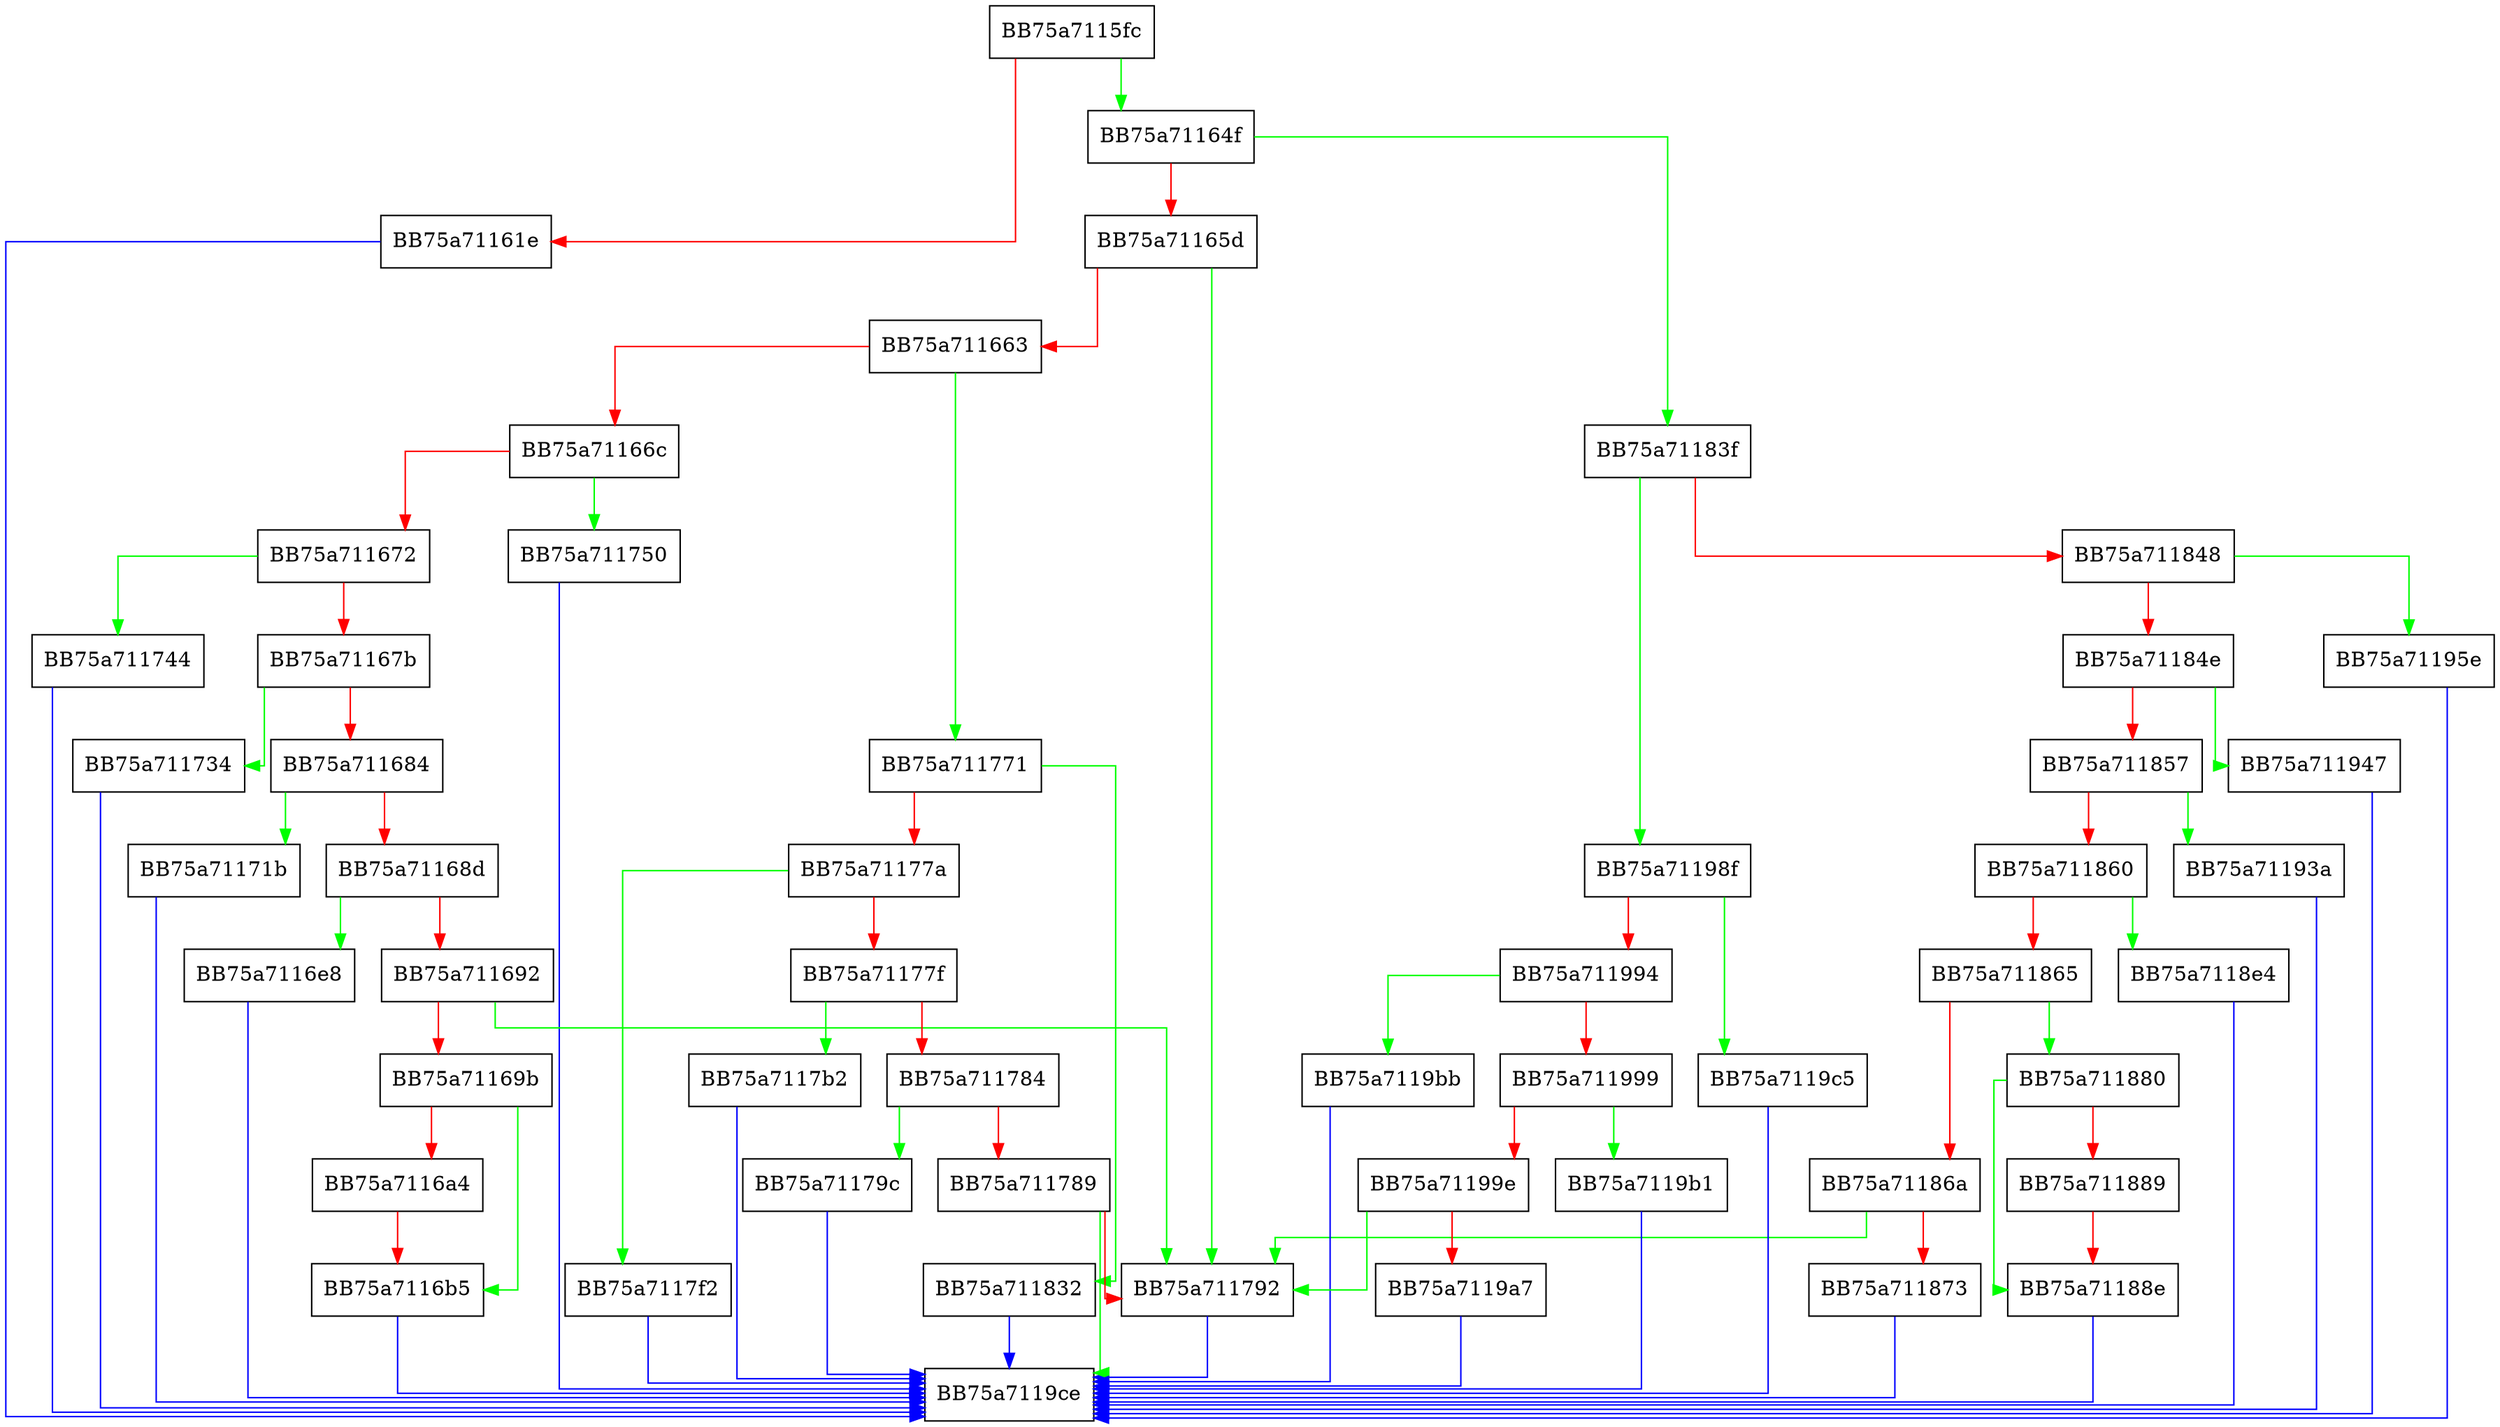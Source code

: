 digraph sqlite3_config {
  node [shape="box"];
  graph [splines=ortho];
  BB75a7115fc -> BB75a71164f [color="green"];
  BB75a7115fc -> BB75a71161e [color="red"];
  BB75a71161e -> BB75a7119ce [color="blue"];
  BB75a71164f -> BB75a71183f [color="green"];
  BB75a71164f -> BB75a71165d [color="red"];
  BB75a71165d -> BB75a711792 [color="green"];
  BB75a71165d -> BB75a711663 [color="red"];
  BB75a711663 -> BB75a711771 [color="green"];
  BB75a711663 -> BB75a71166c [color="red"];
  BB75a71166c -> BB75a711750 [color="green"];
  BB75a71166c -> BB75a711672 [color="red"];
  BB75a711672 -> BB75a711744 [color="green"];
  BB75a711672 -> BB75a71167b [color="red"];
  BB75a71167b -> BB75a711734 [color="green"];
  BB75a71167b -> BB75a711684 [color="red"];
  BB75a711684 -> BB75a71171b [color="green"];
  BB75a711684 -> BB75a71168d [color="red"];
  BB75a71168d -> BB75a7116e8 [color="green"];
  BB75a71168d -> BB75a711692 [color="red"];
  BB75a711692 -> BB75a711792 [color="green"];
  BB75a711692 -> BB75a71169b [color="red"];
  BB75a71169b -> BB75a7116b5 [color="green"];
  BB75a71169b -> BB75a7116a4 [color="red"];
  BB75a7116a4 -> BB75a7116b5 [color="red"];
  BB75a7116b5 -> BB75a7119ce [color="blue"];
  BB75a7116e8 -> BB75a7119ce [color="blue"];
  BB75a71171b -> BB75a7119ce [color="blue"];
  BB75a711734 -> BB75a7119ce [color="blue"];
  BB75a711744 -> BB75a7119ce [color="blue"];
  BB75a711750 -> BB75a7119ce [color="blue"];
  BB75a711771 -> BB75a711832 [color="green"];
  BB75a711771 -> BB75a71177a [color="red"];
  BB75a71177a -> BB75a7117f2 [color="green"];
  BB75a71177a -> BB75a71177f [color="red"];
  BB75a71177f -> BB75a7117b2 [color="green"];
  BB75a71177f -> BB75a711784 [color="red"];
  BB75a711784 -> BB75a71179c [color="green"];
  BB75a711784 -> BB75a711789 [color="red"];
  BB75a711789 -> BB75a7119ce [color="green"];
  BB75a711789 -> BB75a711792 [color="red"];
  BB75a711792 -> BB75a7119ce [color="blue"];
  BB75a71179c -> BB75a7119ce [color="blue"];
  BB75a7117b2 -> BB75a7119ce [color="blue"];
  BB75a7117f2 -> BB75a7119ce [color="blue"];
  BB75a711832 -> BB75a7119ce [color="blue"];
  BB75a71183f -> BB75a71198f [color="green"];
  BB75a71183f -> BB75a711848 [color="red"];
  BB75a711848 -> BB75a71195e [color="green"];
  BB75a711848 -> BB75a71184e [color="red"];
  BB75a71184e -> BB75a711947 [color="green"];
  BB75a71184e -> BB75a711857 [color="red"];
  BB75a711857 -> BB75a71193a [color="green"];
  BB75a711857 -> BB75a711860 [color="red"];
  BB75a711860 -> BB75a7118e4 [color="green"];
  BB75a711860 -> BB75a711865 [color="red"];
  BB75a711865 -> BB75a711880 [color="green"];
  BB75a711865 -> BB75a71186a [color="red"];
  BB75a71186a -> BB75a711792 [color="green"];
  BB75a71186a -> BB75a711873 [color="red"];
  BB75a711873 -> BB75a7119ce [color="blue"];
  BB75a711880 -> BB75a71188e [color="green"];
  BB75a711880 -> BB75a711889 [color="red"];
  BB75a711889 -> BB75a71188e [color="red"];
  BB75a71188e -> BB75a7119ce [color="blue"];
  BB75a7118e4 -> BB75a7119ce [color="blue"];
  BB75a71193a -> BB75a7119ce [color="blue"];
  BB75a711947 -> BB75a7119ce [color="blue"];
  BB75a71195e -> BB75a7119ce [color="blue"];
  BB75a71198f -> BB75a7119c5 [color="green"];
  BB75a71198f -> BB75a711994 [color="red"];
  BB75a711994 -> BB75a7119bb [color="green"];
  BB75a711994 -> BB75a711999 [color="red"];
  BB75a711999 -> BB75a7119b1 [color="green"];
  BB75a711999 -> BB75a71199e [color="red"];
  BB75a71199e -> BB75a711792 [color="green"];
  BB75a71199e -> BB75a7119a7 [color="red"];
  BB75a7119a7 -> BB75a7119ce [color="blue"];
  BB75a7119b1 -> BB75a7119ce [color="blue"];
  BB75a7119bb -> BB75a7119ce [color="blue"];
  BB75a7119c5 -> BB75a7119ce [color="blue"];
}